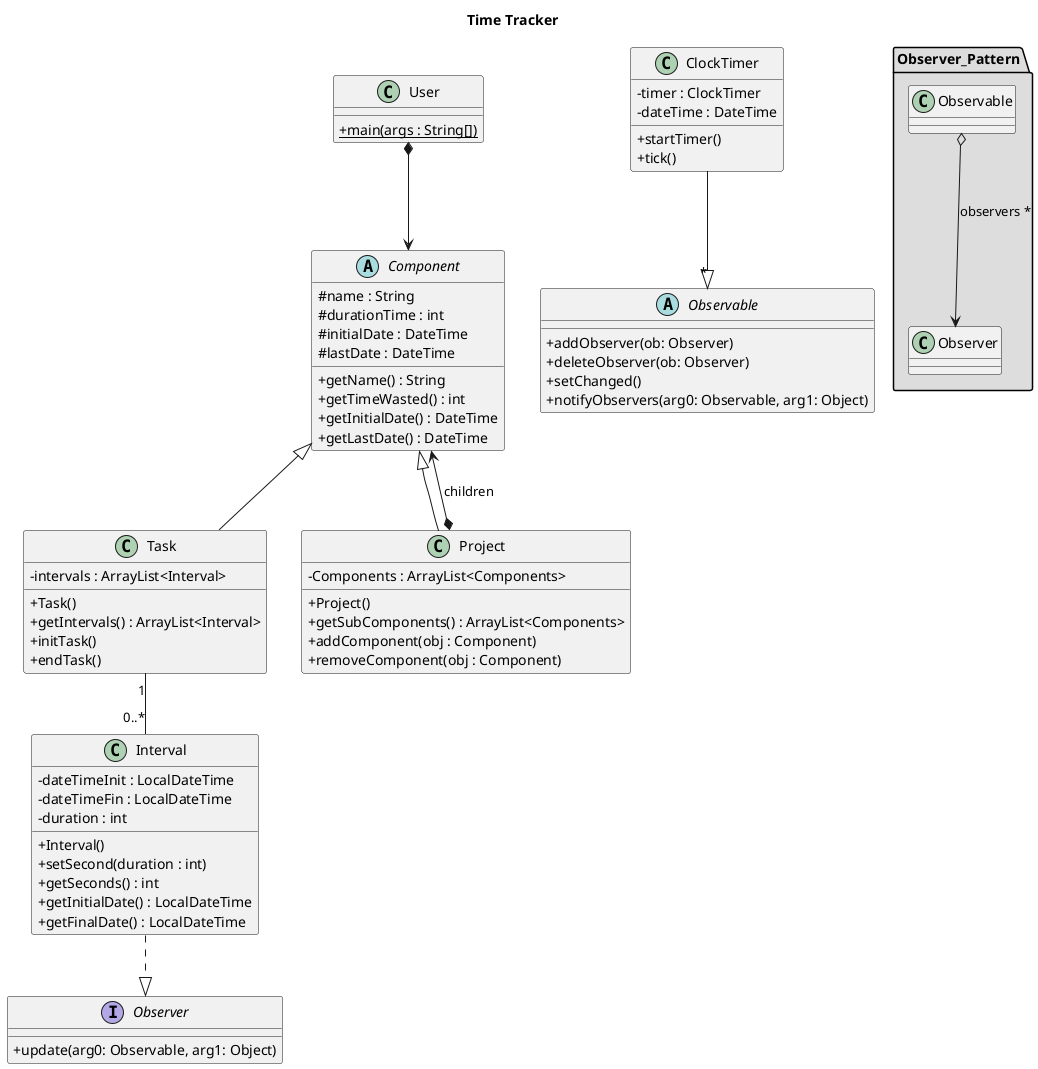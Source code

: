 @startuml
skinparam classAttributeIconSize 0

title "Time Tracker"

class User {
+{static} main(args : String[])
}

class Task extends Component{
- intervals : ArrayList<Interval>
+ Task()
+ getIntervals() : ArrayList<Interval>
+ initTask()
+ endTask()
}

class Project extends Component {
- Components : ArrayList<Components>
+ Project()
+ getSubComponents() : ArrayList<Components>
+ addComponent(obj : Component)
+ removeComponent(obj : Component)
}

package "Observer_Pattern" #DDDDDD{
    Observable o--> Observer : observers *
}

abstract class Observable{
+ addObserver(ob: Observer)
+ deleteObserver(ob: Observer)
+setChanged()
+notifyObservers(arg0: Observable, arg1: Object)
}

interface Observer{
+update(arg0: Observable, arg1: Object)
}

class ClockTimer{
- timer : ClockTimer
- dateTime : DateTime
+ startTimer()
+ tick()
}

abstract class Component{
# name : String
# durationTime : int
# initialDate : DateTime
# lastDate : DateTime
+ getName() : String
+ getTimeWasted() : int
+ getInitialDate() : DateTime
+ getLastDate() : DateTime
}

class Interval {
- dateTimeInit : LocalDateTime
- dateTimeFin : LocalDateTime
- duration : int
+ Interval()
+ setSecond(duration : int)
+ getSeconds() : int
+ getInitialDate() : LocalDateTime
+ getFinalDate() : LocalDateTime
}


User *--> Component
'Project "1"-left-"0..*" Project
Component <--* Project : "children"
Task "1"--"0..*" Interval
ClockTimer --|> "*" Observable
Interval ..|> Observer

@enduml